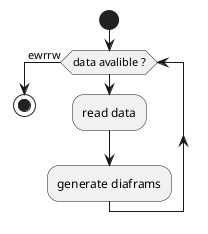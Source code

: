 @startuml

 start
 while (data avalible ?)
 :read data;
 :generate diaframs;
 endwhile (ewrrw)

 stop


@enduml